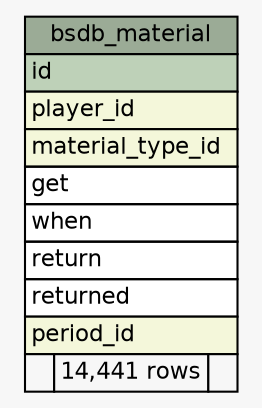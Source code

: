 // dot 2.38.0 on Mac OS X 10.9.4
// SchemaSpy rev 590
digraph "bsdb_material" {
  graph [
    rankdir="RL"
    bgcolor="#f7f7f7"
    nodesep="0.18"
    ranksep="0.46"
    fontname="Helvetica"
    fontsize="11"
  ];
  node [
    fontname="Helvetica"
    fontsize="11"
    shape="plaintext"
  ];
  edge [
    arrowsize="0.8"
  ];
  "bsdb_material" [
    label=<
    <TABLE BORDER="0" CELLBORDER="1" CELLSPACING="0" BGCOLOR="#ffffff">
      <TR><TD COLSPAN="3" BGCOLOR="#9bab96" ALIGN="CENTER">bsdb_material</TD></TR>
      <TR><TD PORT="id" COLSPAN="3" BGCOLOR="#bed1b8" ALIGN="LEFT">id</TD></TR>
      <TR><TD PORT="player_id" COLSPAN="3" BGCOLOR="#f4f7da" ALIGN="LEFT">player_id</TD></TR>
      <TR><TD PORT="material_type_id" COLSPAN="3" BGCOLOR="#f4f7da" ALIGN="LEFT">material_type_id</TD></TR>
      <TR><TD PORT="get" COLSPAN="3" ALIGN="LEFT">get</TD></TR>
      <TR><TD PORT="when" COLSPAN="3" ALIGN="LEFT">when</TD></TR>
      <TR><TD PORT="return" COLSPAN="3" ALIGN="LEFT">return</TD></TR>
      <TR><TD PORT="returned" COLSPAN="3" ALIGN="LEFT">returned</TD></TR>
      <TR><TD PORT="period_id" COLSPAN="3" BGCOLOR="#f4f7da" ALIGN="LEFT">period_id</TD></TR>
      <TR><TD ALIGN="LEFT" BGCOLOR="#f7f7f7">  </TD><TD ALIGN="RIGHT" BGCOLOR="#f7f7f7">14,441 rows</TD><TD ALIGN="RIGHT" BGCOLOR="#f7f7f7">  </TD></TR>
    </TABLE>>
    URL="tables/bsdb_material.html"
    tooltip="bsdb_material"
  ];
}
